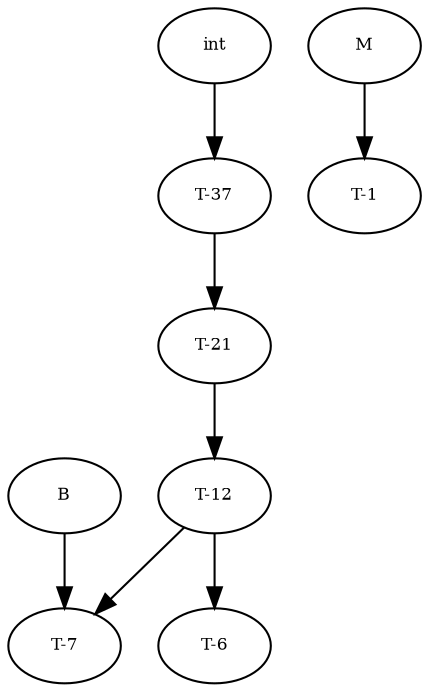 digraph RGL__DirectedAdjacencyGraph {
    int [
        fontsize = 8,
        label = int
    ]

    "T-37" [
        fontsize = 8,
        label = "T-37"
    ]

    "T-21" [
        fontsize = 8,
        label = "T-21"
    ]

    "T-12" [
        fontsize = 8,
        label = "T-12"
    ]

    "T-7" [
        fontsize = 8,
        label = "T-7"
    ]

    "T-6" [
        fontsize = 8,
        label = "T-6"
    ]

    B [
        fontsize = 8,
        label = B
    ]

    M [
        fontsize = 8,
        label = M
    ]

    "T-1" [
        fontsize = 8,
        label = "T-1"
    ]

    int -> "T-37" [
        fontsize = 8
    ]

    "T-37" -> "T-21" [
        fontsize = 8
    ]

    "T-21" -> "T-12" [
        fontsize = 8
    ]

    "T-12" -> "T-7" [
        fontsize = 8
    ]

    "T-12" -> "T-6" [
        fontsize = 8
    ]

    B -> "T-7" [
        fontsize = 8
    ]

    M -> "T-1" [
        fontsize = 8
    ]
}
